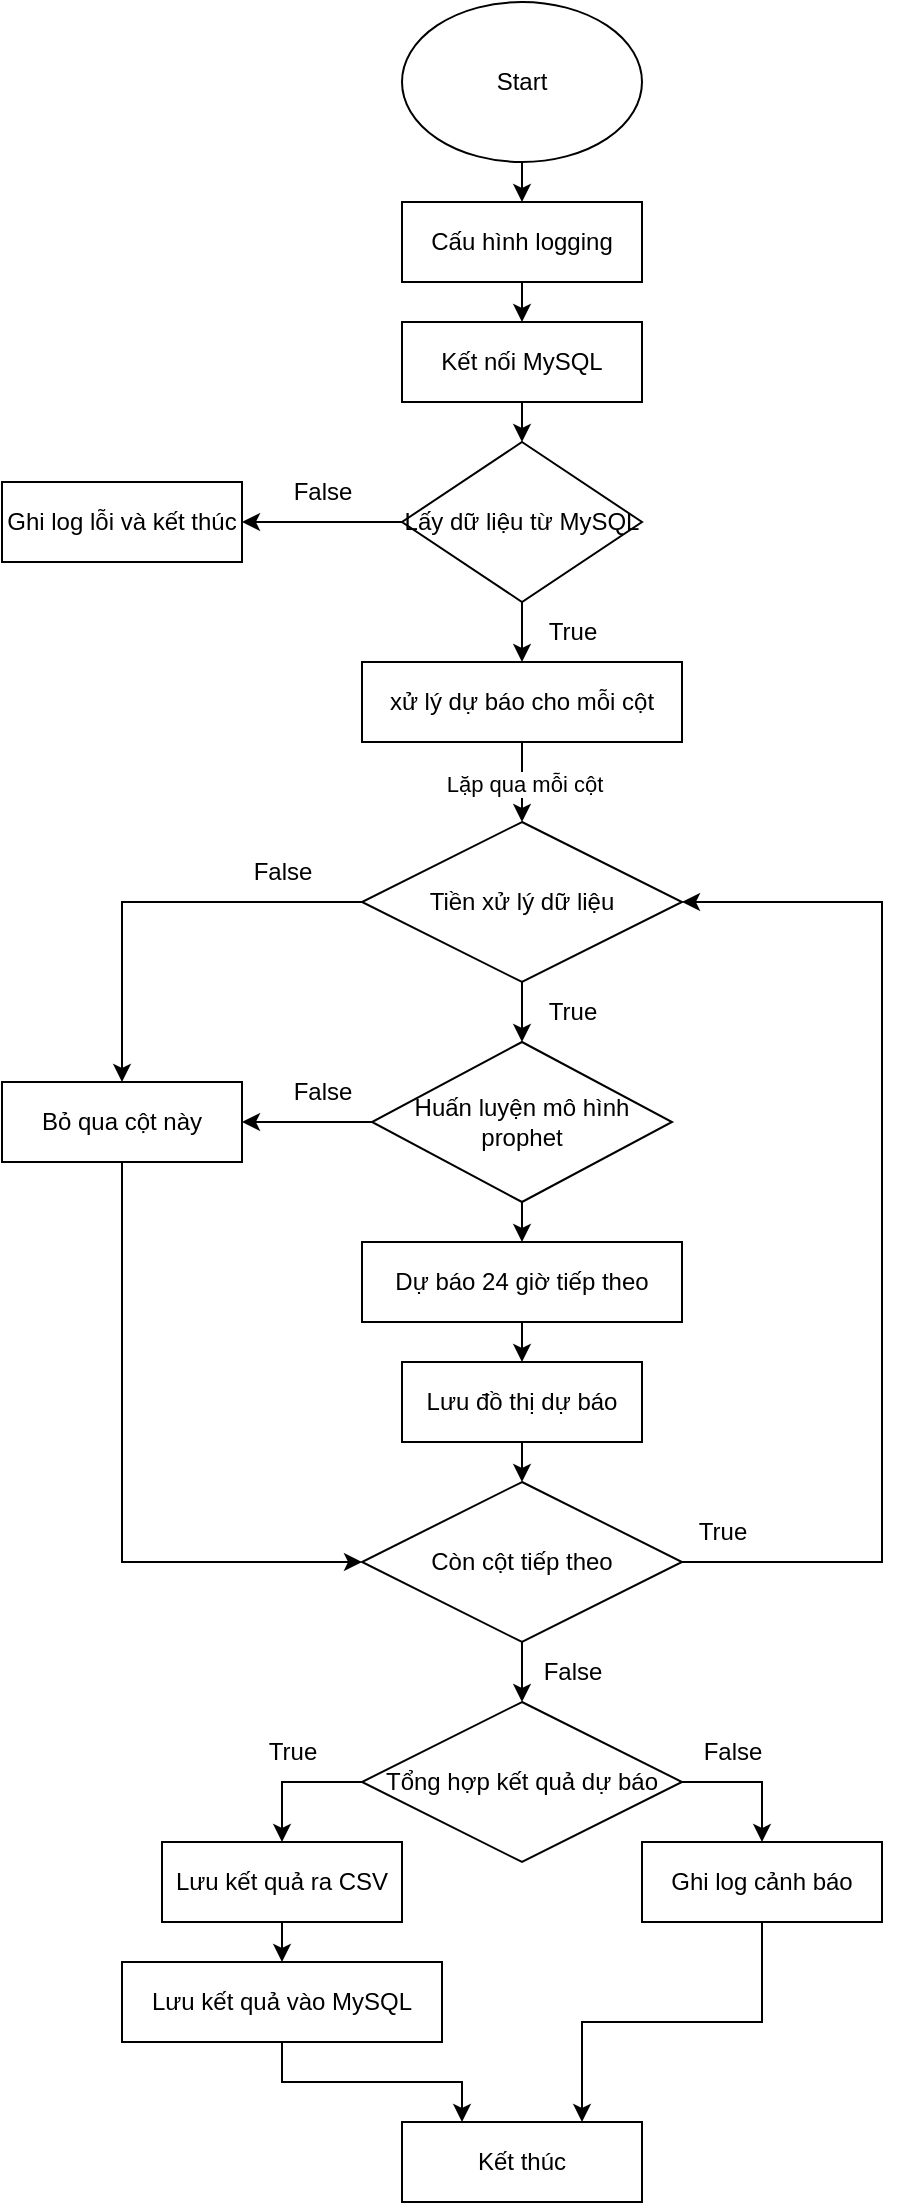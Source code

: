 <mxfile version="26.2.15">
  <diagram name="Page-1" id="P7rMFvWQy1Ul4GAiEefj">
    <mxGraphModel dx="1516" dy="966" grid="1" gridSize="10" guides="1" tooltips="1" connect="1" arrows="1" fold="1" page="0" pageScale="1" pageWidth="850" pageHeight="1100" math="0" shadow="0">
      <root>
        <mxCell id="0" />
        <mxCell id="1" parent="0" />
        <mxCell id="52TZRQUW6JGCX-wEi6Av-3" style="edgeStyle=orthogonalEdgeStyle;rounded=0;orthogonalLoop=1;jettySize=auto;html=1;exitX=0.5;exitY=1;exitDx=0;exitDy=0;entryX=0.5;entryY=0;entryDx=0;entryDy=0;" edge="1" parent="1" source="52TZRQUW6JGCX-wEi6Av-1" target="52TZRQUW6JGCX-wEi6Av-2">
          <mxGeometry relative="1" as="geometry" />
        </mxCell>
        <mxCell id="52TZRQUW6JGCX-wEi6Av-1" value="Start" style="ellipse;whiteSpace=wrap;html=1;" vertex="1" parent="1">
          <mxGeometry x="160" y="-120" width="120" height="80" as="geometry" />
        </mxCell>
        <mxCell id="52TZRQUW6JGCX-wEi6Av-10" style="edgeStyle=orthogonalEdgeStyle;rounded=0;orthogonalLoop=1;jettySize=auto;html=1;exitX=0.5;exitY=1;exitDx=0;exitDy=0;entryX=0.5;entryY=0;entryDx=0;entryDy=0;" edge="1" parent="1" source="52TZRQUW6JGCX-wEi6Av-2" target="52TZRQUW6JGCX-wEi6Av-9">
          <mxGeometry relative="1" as="geometry" />
        </mxCell>
        <mxCell id="52TZRQUW6JGCX-wEi6Av-2" value="Cấu hình logging" style="rounded=0;whiteSpace=wrap;html=1;" vertex="1" parent="1">
          <mxGeometry x="160" y="-20" width="120" height="40" as="geometry" />
        </mxCell>
        <mxCell id="52TZRQUW6JGCX-wEi6Av-57" style="edgeStyle=orthogonalEdgeStyle;rounded=0;orthogonalLoop=1;jettySize=auto;html=1;exitX=0.5;exitY=1;exitDx=0;exitDy=0;entryX=0.25;entryY=0;entryDx=0;entryDy=0;" edge="1" parent="1" source="52TZRQUW6JGCX-wEi6Av-5" target="52TZRQUW6JGCX-wEi6Av-53">
          <mxGeometry relative="1" as="geometry">
            <mxPoint x="150" y="1060" as="targetPoint" />
          </mxGeometry>
        </mxCell>
        <mxCell id="52TZRQUW6JGCX-wEi6Av-5" value="Lưu kết quả vào MySQL" style="rounded=0;whiteSpace=wrap;html=1;" vertex="1" parent="1">
          <mxGeometry x="20" y="860" width="160" height="40" as="geometry" />
        </mxCell>
        <mxCell id="52TZRQUW6JGCX-wEi6Av-24" style="edgeStyle=orthogonalEdgeStyle;rounded=0;orthogonalLoop=1;jettySize=auto;html=1;exitX=0.5;exitY=1;exitDx=0;exitDy=0;entryX=0.5;entryY=0;entryDx=0;entryDy=0;" edge="1" parent="1" source="52TZRQUW6JGCX-wEi6Av-6" target="52TZRQUW6JGCX-wEi6Av-23">
          <mxGeometry relative="1" as="geometry" />
        </mxCell>
        <mxCell id="52TZRQUW6JGCX-wEi6Av-26" value="Lặp qua mỗi cột" style="edgeLabel;html=1;align=center;verticalAlign=middle;resizable=0;points=[];" vertex="1" connectable="0" parent="52TZRQUW6JGCX-wEi6Av-24">
          <mxGeometry x="0.057" y="1" relative="1" as="geometry">
            <mxPoint as="offset" />
          </mxGeometry>
        </mxCell>
        <mxCell id="52TZRQUW6JGCX-wEi6Av-6" value="xử lý dự báo cho mỗi cột" style="rounded=0;whiteSpace=wrap;html=1;" vertex="1" parent="1">
          <mxGeometry x="140" y="210" width="160" height="40" as="geometry" />
        </mxCell>
        <mxCell id="52TZRQUW6JGCX-wEi6Av-7" value="Ghi log lỗi và kết thúc" style="rounded=0;whiteSpace=wrap;html=1;" vertex="1" parent="1">
          <mxGeometry x="-40" y="120" width="120" height="40" as="geometry" />
        </mxCell>
        <mxCell id="52TZRQUW6JGCX-wEi6Av-14" style="edgeStyle=orthogonalEdgeStyle;rounded=0;orthogonalLoop=1;jettySize=auto;html=1;exitX=0.5;exitY=1;exitDx=0;exitDy=0;entryX=0.5;entryY=0;entryDx=0;entryDy=0;" edge="1" parent="1" source="52TZRQUW6JGCX-wEi6Av-9" target="52TZRQUW6JGCX-wEi6Av-12">
          <mxGeometry relative="1" as="geometry" />
        </mxCell>
        <mxCell id="52TZRQUW6JGCX-wEi6Av-9" value="Kết nối MySQL" style="rounded=0;whiteSpace=wrap;html=1;" vertex="1" parent="1">
          <mxGeometry x="160" y="40" width="120" height="40" as="geometry" />
        </mxCell>
        <mxCell id="52TZRQUW6JGCX-wEi6Av-17" style="edgeStyle=orthogonalEdgeStyle;rounded=0;orthogonalLoop=1;jettySize=auto;html=1;exitX=0.5;exitY=1;exitDx=0;exitDy=0;entryX=0.5;entryY=0;entryDx=0;entryDy=0;" edge="1" parent="1" source="52TZRQUW6JGCX-wEi6Av-12" target="52TZRQUW6JGCX-wEi6Av-6">
          <mxGeometry relative="1" as="geometry" />
        </mxCell>
        <mxCell id="52TZRQUW6JGCX-wEi6Av-43" style="edgeStyle=orthogonalEdgeStyle;rounded=0;orthogonalLoop=1;jettySize=auto;html=1;exitX=0;exitY=0.5;exitDx=0;exitDy=0;entryX=1;entryY=0.5;entryDx=0;entryDy=0;" edge="1" parent="1" source="52TZRQUW6JGCX-wEi6Av-12" target="52TZRQUW6JGCX-wEi6Av-7">
          <mxGeometry relative="1" as="geometry" />
        </mxCell>
        <mxCell id="52TZRQUW6JGCX-wEi6Av-12" value="Lấy dữ liệu từ MySQL" style="rhombus;whiteSpace=wrap;html=1;" vertex="1" parent="1">
          <mxGeometry x="160" y="100" width="120" height="80" as="geometry" />
        </mxCell>
        <mxCell id="52TZRQUW6JGCX-wEi6Av-16" value="False" style="text;html=1;align=center;verticalAlign=middle;resizable=0;points=[];autosize=1;strokeColor=none;fillColor=none;" vertex="1" parent="1">
          <mxGeometry x="95" y="110" width="50" height="30" as="geometry" />
        </mxCell>
        <mxCell id="52TZRQUW6JGCX-wEi6Av-56" style="edgeStyle=orthogonalEdgeStyle;rounded=0;orthogonalLoop=1;jettySize=auto;html=1;exitX=0.5;exitY=1;exitDx=0;exitDy=0;entryX=0.5;entryY=0;entryDx=0;entryDy=0;" edge="1" parent="1" source="52TZRQUW6JGCX-wEi6Av-18" target="52TZRQUW6JGCX-wEi6Av-5">
          <mxGeometry relative="1" as="geometry" />
        </mxCell>
        <mxCell id="52TZRQUW6JGCX-wEi6Av-18" value="Lưu kết quả ra CSV" style="rounded=0;whiteSpace=wrap;html=1;" vertex="1" parent="1">
          <mxGeometry x="40" y="800" width="120" height="40" as="geometry" />
        </mxCell>
        <mxCell id="52TZRQUW6JGCX-wEi6Av-47" style="edgeStyle=orthogonalEdgeStyle;rounded=0;orthogonalLoop=1;jettySize=auto;html=1;exitX=0.5;exitY=1;exitDx=0;exitDy=0;entryX=0.5;entryY=0;entryDx=0;entryDy=0;" edge="1" parent="1" source="52TZRQUW6JGCX-wEi6Av-20" target="52TZRQUW6JGCX-wEi6Av-38">
          <mxGeometry relative="1" as="geometry" />
        </mxCell>
        <mxCell id="52TZRQUW6JGCX-wEi6Av-20" value="Lưu đồ thị dự báo" style="rounded=0;whiteSpace=wrap;html=1;" vertex="1" parent="1">
          <mxGeometry x="160" y="560" width="120" height="40" as="geometry" />
        </mxCell>
        <mxCell id="52TZRQUW6JGCX-wEi6Av-39" style="edgeStyle=orthogonalEdgeStyle;rounded=0;orthogonalLoop=1;jettySize=auto;html=1;exitX=0.5;exitY=1;exitDx=0;exitDy=0;entryX=0;entryY=0.5;entryDx=0;entryDy=0;" edge="1" parent="1" source="52TZRQUW6JGCX-wEi6Av-21" target="52TZRQUW6JGCX-wEi6Av-38">
          <mxGeometry relative="1" as="geometry" />
        </mxCell>
        <mxCell id="52TZRQUW6JGCX-wEi6Av-21" value="Bỏ qua cột này" style="rounded=0;whiteSpace=wrap;html=1;" vertex="1" parent="1">
          <mxGeometry x="-40" y="420" width="120" height="40" as="geometry" />
        </mxCell>
        <mxCell id="52TZRQUW6JGCX-wEi6Av-46" style="edgeStyle=orthogonalEdgeStyle;rounded=0;orthogonalLoop=1;jettySize=auto;html=1;exitX=0.5;exitY=1;exitDx=0;exitDy=0;entryX=0.5;entryY=0;entryDx=0;entryDy=0;" edge="1" parent="1" source="52TZRQUW6JGCX-wEi6Av-22" target="52TZRQUW6JGCX-wEi6Av-20">
          <mxGeometry relative="1" as="geometry" />
        </mxCell>
        <mxCell id="52TZRQUW6JGCX-wEi6Av-22" value="Dự báo 24 giờ tiếp theo" style="rounded=0;whiteSpace=wrap;html=1;" vertex="1" parent="1">
          <mxGeometry x="140" y="500" width="160" height="40" as="geometry" />
        </mxCell>
        <mxCell id="52TZRQUW6JGCX-wEi6Av-29" style="edgeStyle=orthogonalEdgeStyle;rounded=0;orthogonalLoop=1;jettySize=auto;html=1;exitX=0.5;exitY=1;exitDx=0;exitDy=0;entryX=0.5;entryY=0;entryDx=0;entryDy=0;" edge="1" parent="1" source="52TZRQUW6JGCX-wEi6Av-23" target="52TZRQUW6JGCX-wEi6Av-28">
          <mxGeometry relative="1" as="geometry" />
        </mxCell>
        <mxCell id="52TZRQUW6JGCX-wEi6Av-33" style="edgeStyle=orthogonalEdgeStyle;rounded=0;orthogonalLoop=1;jettySize=auto;html=1;exitX=0;exitY=0.5;exitDx=0;exitDy=0;entryX=0.5;entryY=0;entryDx=0;entryDy=0;" edge="1" parent="1" source="52TZRQUW6JGCX-wEi6Av-23" target="52TZRQUW6JGCX-wEi6Av-21">
          <mxGeometry relative="1" as="geometry" />
        </mxCell>
        <mxCell id="52TZRQUW6JGCX-wEi6Av-23" value="Tiền xử lý dữ liệu" style="rhombus;whiteSpace=wrap;html=1;" vertex="1" parent="1">
          <mxGeometry x="140" y="290" width="160" height="80" as="geometry" />
        </mxCell>
        <mxCell id="52TZRQUW6JGCX-wEi6Av-27" value="True" style="text;html=1;align=center;verticalAlign=middle;resizable=0;points=[];autosize=1;strokeColor=none;fillColor=none;" vertex="1" parent="1">
          <mxGeometry x="220" y="180" width="50" height="30" as="geometry" />
        </mxCell>
        <mxCell id="52TZRQUW6JGCX-wEi6Av-31" style="edgeStyle=orthogonalEdgeStyle;rounded=0;orthogonalLoop=1;jettySize=auto;html=1;exitX=0.5;exitY=1;exitDx=0;exitDy=0;entryX=0.5;entryY=0;entryDx=0;entryDy=0;" edge="1" parent="1" source="52TZRQUW6JGCX-wEi6Av-28" target="52TZRQUW6JGCX-wEi6Av-22">
          <mxGeometry relative="1" as="geometry" />
        </mxCell>
        <mxCell id="52TZRQUW6JGCX-wEi6Av-32" style="edgeStyle=orthogonalEdgeStyle;rounded=0;orthogonalLoop=1;jettySize=auto;html=1;exitX=0;exitY=0.5;exitDx=0;exitDy=0;entryX=1;entryY=0.5;entryDx=0;entryDy=0;" edge="1" parent="1" source="52TZRQUW6JGCX-wEi6Av-28" target="52TZRQUW6JGCX-wEi6Av-21">
          <mxGeometry relative="1" as="geometry" />
        </mxCell>
        <mxCell id="52TZRQUW6JGCX-wEi6Av-28" value="Huấn luyện mô hình prophet" style="rhombus;whiteSpace=wrap;html=1;" vertex="1" parent="1">
          <mxGeometry x="145" y="400" width="150" height="80" as="geometry" />
        </mxCell>
        <mxCell id="52TZRQUW6JGCX-wEi6Av-30" value="True" style="text;html=1;align=center;verticalAlign=middle;resizable=0;points=[];autosize=1;strokeColor=none;fillColor=none;" vertex="1" parent="1">
          <mxGeometry x="220" y="370" width="50" height="30" as="geometry" />
        </mxCell>
        <mxCell id="52TZRQUW6JGCX-wEi6Av-34" value="False" style="text;html=1;align=center;verticalAlign=middle;resizable=0;points=[];autosize=1;strokeColor=none;fillColor=none;" vertex="1" parent="1">
          <mxGeometry x="95" y="410" width="50" height="30" as="geometry" />
        </mxCell>
        <mxCell id="52TZRQUW6JGCX-wEi6Av-37" value="False" style="text;html=1;align=center;verticalAlign=middle;resizable=0;points=[];autosize=1;strokeColor=none;fillColor=none;" vertex="1" parent="1">
          <mxGeometry x="75" y="300" width="50" height="30" as="geometry" />
        </mxCell>
        <mxCell id="52TZRQUW6JGCX-wEi6Av-41" style="edgeStyle=orthogonalEdgeStyle;rounded=0;orthogonalLoop=1;jettySize=auto;html=1;exitX=1;exitY=0.5;exitDx=0;exitDy=0;entryX=1;entryY=0.5;entryDx=0;entryDy=0;" edge="1" parent="1" source="52TZRQUW6JGCX-wEi6Av-38" target="52TZRQUW6JGCX-wEi6Av-23">
          <mxGeometry relative="1" as="geometry">
            <mxPoint x="450" y="300" as="targetPoint" />
            <Array as="points">
              <mxPoint x="400" y="660" />
              <mxPoint x="400" y="330" />
            </Array>
          </mxGeometry>
        </mxCell>
        <mxCell id="52TZRQUW6JGCX-wEi6Av-48" style="edgeStyle=orthogonalEdgeStyle;rounded=0;orthogonalLoop=1;jettySize=auto;html=1;exitX=0.5;exitY=1;exitDx=0;exitDy=0;entryX=0.5;entryY=0;entryDx=0;entryDy=0;" edge="1" parent="1" source="52TZRQUW6JGCX-wEi6Av-38" target="52TZRQUW6JGCX-wEi6Av-50">
          <mxGeometry relative="1" as="geometry">
            <mxPoint x="220" y="780" as="targetPoint" />
          </mxGeometry>
        </mxCell>
        <mxCell id="52TZRQUW6JGCX-wEi6Av-38" value="Còn cột tiếp theo" style="rhombus;whiteSpace=wrap;html=1;" vertex="1" parent="1">
          <mxGeometry x="140" y="620" width="160" height="80" as="geometry" />
        </mxCell>
        <mxCell id="52TZRQUW6JGCX-wEi6Av-44" value="True" style="text;html=1;align=center;verticalAlign=middle;resizable=0;points=[];autosize=1;strokeColor=none;fillColor=none;" vertex="1" parent="1">
          <mxGeometry x="295" y="630" width="50" height="30" as="geometry" />
        </mxCell>
        <mxCell id="52TZRQUW6JGCX-wEi6Av-49" value="False" style="text;html=1;align=center;verticalAlign=middle;resizable=0;points=[];autosize=1;strokeColor=none;fillColor=none;" vertex="1" parent="1">
          <mxGeometry x="220" y="700" width="50" height="30" as="geometry" />
        </mxCell>
        <mxCell id="52TZRQUW6JGCX-wEi6Av-54" style="edgeStyle=orthogonalEdgeStyle;rounded=0;orthogonalLoop=1;jettySize=auto;html=1;exitX=0;exitY=0.5;exitDx=0;exitDy=0;entryX=0.5;entryY=0;entryDx=0;entryDy=0;" edge="1" parent="1" source="52TZRQUW6JGCX-wEi6Av-50" target="52TZRQUW6JGCX-wEi6Av-18">
          <mxGeometry relative="1" as="geometry" />
        </mxCell>
        <mxCell id="52TZRQUW6JGCX-wEi6Av-55" style="edgeStyle=orthogonalEdgeStyle;rounded=0;orthogonalLoop=1;jettySize=auto;html=1;exitX=1;exitY=0.5;exitDx=0;exitDy=0;entryX=0.5;entryY=0;entryDx=0;entryDy=0;" edge="1" parent="1" source="52TZRQUW6JGCX-wEi6Av-50" target="52TZRQUW6JGCX-wEi6Av-52">
          <mxGeometry relative="1" as="geometry" />
        </mxCell>
        <mxCell id="52TZRQUW6JGCX-wEi6Av-50" value="Tổng hợp kết quả dự báo" style="rhombus;whiteSpace=wrap;html=1;" vertex="1" parent="1">
          <mxGeometry x="140" y="730" width="160" height="80" as="geometry" />
        </mxCell>
        <mxCell id="52TZRQUW6JGCX-wEi6Av-58" style="edgeStyle=orthogonalEdgeStyle;rounded=0;orthogonalLoop=1;jettySize=auto;html=1;exitX=0.5;exitY=1;exitDx=0;exitDy=0;entryX=0.75;entryY=0;entryDx=0;entryDy=0;" edge="1" parent="1" source="52TZRQUW6JGCX-wEi6Av-52" target="52TZRQUW6JGCX-wEi6Av-53">
          <mxGeometry relative="1" as="geometry" />
        </mxCell>
        <mxCell id="52TZRQUW6JGCX-wEi6Av-52" value="Ghi log cảnh báo" style="rounded=0;whiteSpace=wrap;html=1;" vertex="1" parent="1">
          <mxGeometry x="280" y="800" width="120" height="40" as="geometry" />
        </mxCell>
        <mxCell id="52TZRQUW6JGCX-wEi6Av-53" value="Kết thúc" style="rounded=0;whiteSpace=wrap;html=1;" vertex="1" parent="1">
          <mxGeometry x="160" y="940" width="120" height="40" as="geometry" />
        </mxCell>
        <mxCell id="52TZRQUW6JGCX-wEi6Av-59" value="True" style="text;html=1;align=center;verticalAlign=middle;resizable=0;points=[];autosize=1;strokeColor=none;fillColor=none;" vertex="1" parent="1">
          <mxGeometry x="80" y="740" width="50" height="30" as="geometry" />
        </mxCell>
        <mxCell id="52TZRQUW6JGCX-wEi6Av-60" value="False" style="text;html=1;align=center;verticalAlign=middle;resizable=0;points=[];autosize=1;strokeColor=none;fillColor=none;" vertex="1" parent="1">
          <mxGeometry x="300" y="740" width="50" height="30" as="geometry" />
        </mxCell>
      </root>
    </mxGraphModel>
  </diagram>
</mxfile>
